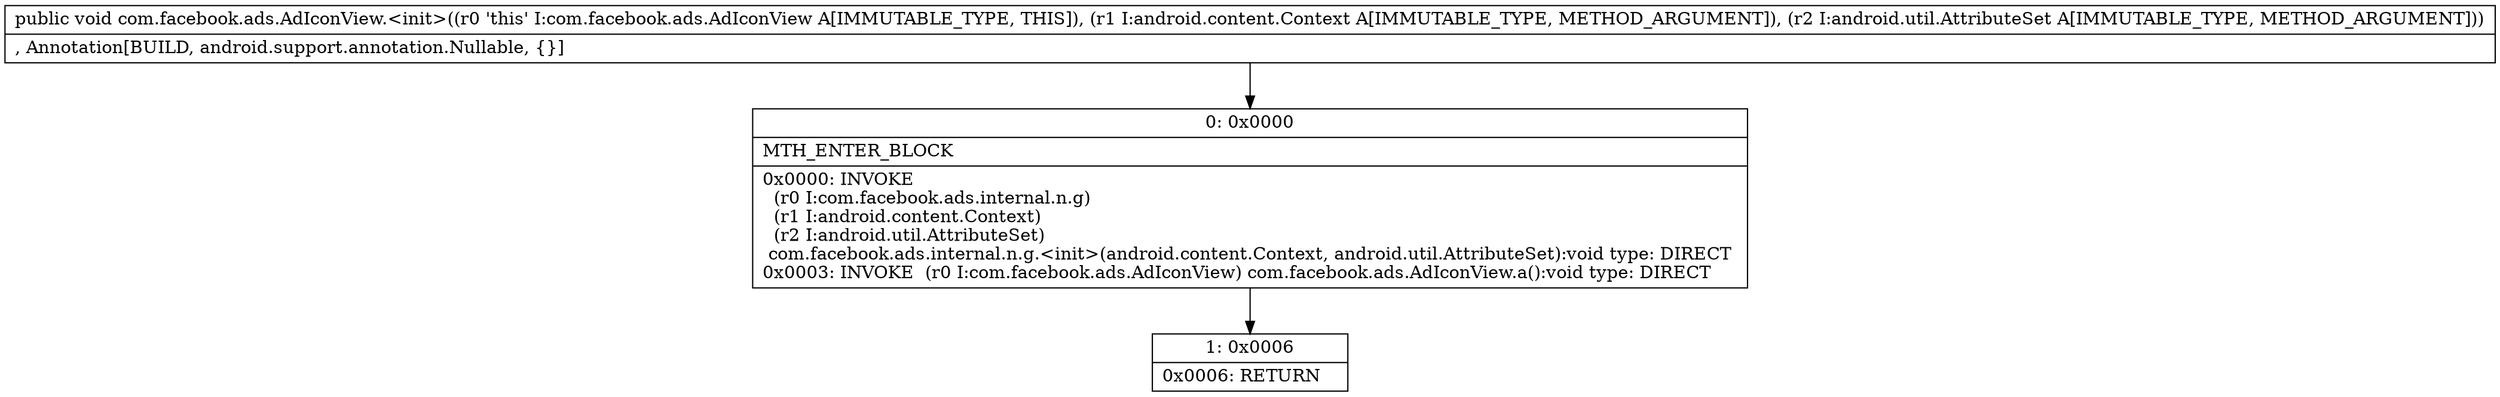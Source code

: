 digraph "CFG forcom.facebook.ads.AdIconView.\<init\>(Landroid\/content\/Context;Landroid\/util\/AttributeSet;)V" {
Node_0 [shape=record,label="{0\:\ 0x0000|MTH_ENTER_BLOCK\l|0x0000: INVOKE  \l  (r0 I:com.facebook.ads.internal.n.g)\l  (r1 I:android.content.Context)\l  (r2 I:android.util.AttributeSet)\l com.facebook.ads.internal.n.g.\<init\>(android.content.Context, android.util.AttributeSet):void type: DIRECT \l0x0003: INVOKE  (r0 I:com.facebook.ads.AdIconView) com.facebook.ads.AdIconView.a():void type: DIRECT \l}"];
Node_1 [shape=record,label="{1\:\ 0x0006|0x0006: RETURN   \l}"];
MethodNode[shape=record,label="{public void com.facebook.ads.AdIconView.\<init\>((r0 'this' I:com.facebook.ads.AdIconView A[IMMUTABLE_TYPE, THIS]), (r1 I:android.content.Context A[IMMUTABLE_TYPE, METHOD_ARGUMENT]), (r2 I:android.util.AttributeSet A[IMMUTABLE_TYPE, METHOD_ARGUMENT]))  | , Annotation[BUILD, android.support.annotation.Nullable, \{\}]\l}"];
MethodNode -> Node_0;
Node_0 -> Node_1;
}

